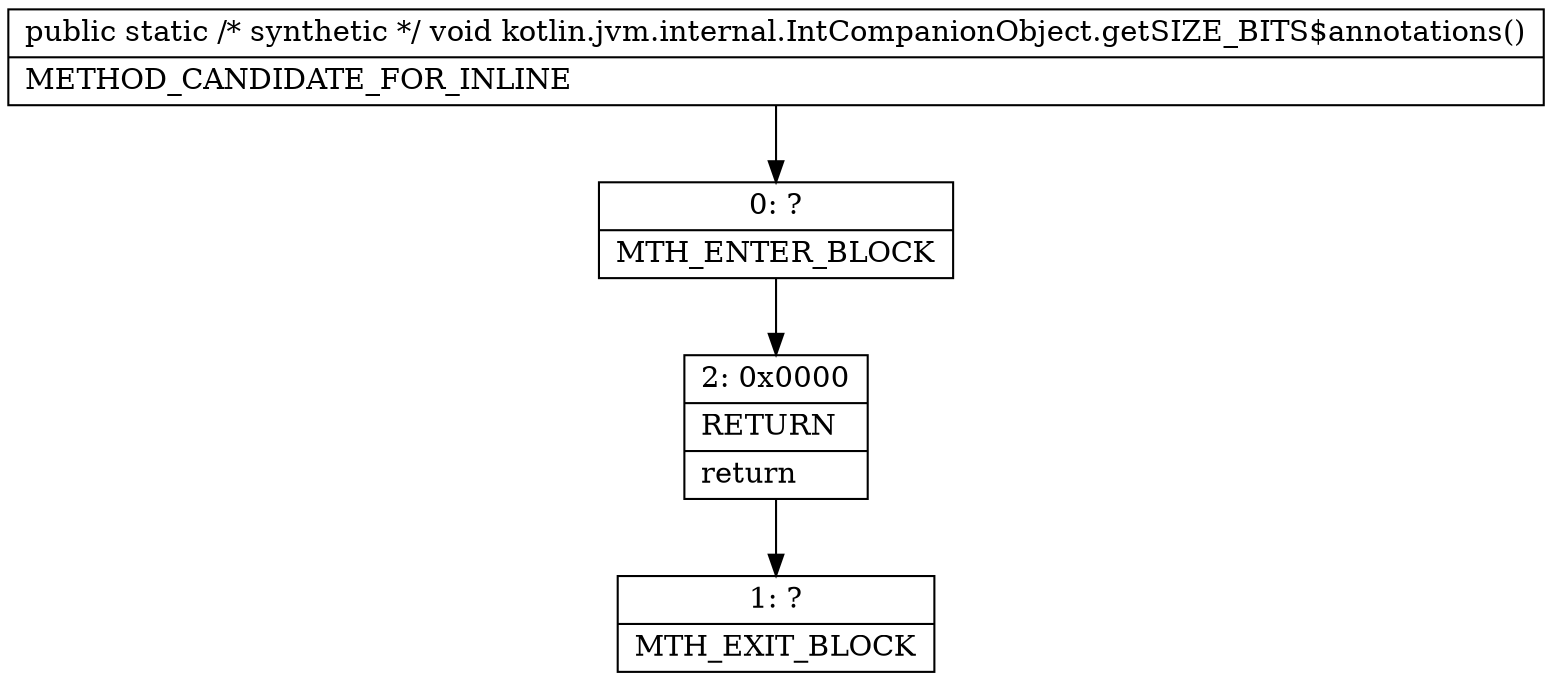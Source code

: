 digraph "CFG forkotlin.jvm.internal.IntCompanionObject.getSIZE_BITS$annotations()V" {
Node_0 [shape=record,label="{0\:\ ?|MTH_ENTER_BLOCK\l}"];
Node_2 [shape=record,label="{2\:\ 0x0000|RETURN\l|return\l}"];
Node_1 [shape=record,label="{1\:\ ?|MTH_EXIT_BLOCK\l}"];
MethodNode[shape=record,label="{public static \/* synthetic *\/ void kotlin.jvm.internal.IntCompanionObject.getSIZE_BITS$annotations()  | METHOD_CANDIDATE_FOR_INLINE\l}"];
MethodNode -> Node_0;Node_0 -> Node_2;
Node_2 -> Node_1;
}

